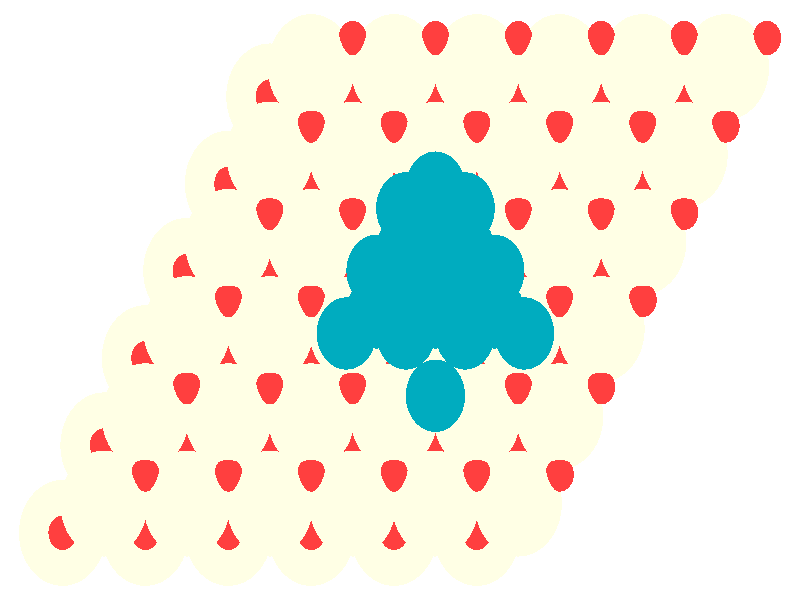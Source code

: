 #include "colors.inc"
#include "finish.inc"

global_settings {assumed_gamma 1 max_trace_level 6}
background {color White}
camera {orthographic
  right -37.48*x up 23.11*y
  direction 1.00*z
  location <0,0,50.00> look_at <0,0,0>}
light_source {<  2.00,   3.00,  40.00> color White
  area_light <0.70, 0, 0>, <0, 0.70, 0>, 3, 3
  adaptive 1 jitter}

#declare simple = finish {phong 0.7}
#declare pale = finish {ambient .5 diffuse .85 roughness .001 specular 0.200 }
#declare intermediate = finish {ambient 0.3 diffuse 0.6 specular 0.10 roughness 0.04 }
#declare vmd = finish {ambient .0 diffuse .65 phong 0.1 phong_size 40. specular 0.500 }
#declare jmol = finish {ambient .2 diffuse .6 specular 1 roughness .001 metallic}
#declare ase2 = finish {ambient 0.05 brilliance 3 diffuse 0.6 metallic specular 0.70 roughness 0.04 reflection 0.15}
#declare ase3 = finish {ambient .15 brilliance 2 diffuse .6 metallic specular 1. roughness .001 reflection .0}
#declare glass = finish {ambient .05 diffuse .3 specular 1. roughness .001}
#declare glass2 = finish {ambient .0 diffuse .3 specular 1. reflection .25 roughness .001}
#declare Rcell = 0.020;
#declare Rbond = 0.100;

#macro atom(LOC, R, COL, TRANS, FIN)
  sphere{LOC, R texture{pigment{color COL transmit TRANS} finish{FIN}}}
#end
#macro constrain(LOC, R, COL, TRANS FIN)
union{torus{R, Rcell rotate 45*z texture{pigment{color COL transmit TRANS} finish{FIN}}}
      torus{R, Rcell rotate -45*z texture{pigment{color COL transmit TRANS} finish{FIN}}}
      translate LOC}
#end

atom(<-15.81,  -8.97, -13.51>, 2.04, rgb <1.00, 1.00, 0.78>, 0.0, ase3) // #0 
atom(<-13.87,  -5.60, -13.51>, 2.04, rgb <1.00, 1.00, 0.78>, 0.0, ase3) // #1 
atom(<-11.93,  -8.97, -13.51>, 2.04, rgb <1.00, 1.00, 0.78>, 0.0, ase3) // #2 
atom(< -9.99,  -5.60, -13.51>, 2.04, rgb <1.00, 1.00, 0.78>, 0.0, ase3) // #3 
atom(< -9.99,  -7.84, -12.71>, 0.66, rgb <1.00, 0.05, 0.05>, 0.0, ase3) // #4 
atom(<-13.87,  -5.60, -11.13>, 0.66, rgb <1.00, 0.05, 0.05>, 0.0, ase3) // #5 
atom(< -8.04,  -4.48, -12.71>, 0.66, rgb <1.00, 0.05, 0.05>, 0.0, ase3) // #6 
atom(<-15.81,  -8.97, -11.13>, 0.66, rgb <1.00, 0.05, 0.05>, 0.0, ase3) // #7 
atom(<-13.87,  -7.84, -12.71>, 0.66, rgb <1.00, 0.05, 0.05>, 0.0, ase3) // #8 
atom(< -9.99,  -5.60, -11.13>, 0.66, rgb <1.00, 0.05, 0.05>, 0.0, ase3) // #9 
atom(<-11.93,  -4.48, -12.71>, 0.66, rgb <1.00, 0.05, 0.05>, 0.0, ase3) // #10 
atom(<-11.93,  -8.97, -11.13>, 0.66, rgb <1.00, 0.05, 0.05>, 0.0, ase3) // #11 
atom(< -8.04,  -4.48, -10.34>, 2.04, rgb <1.00, 1.00, 0.78>, 0.0, ase3) // #12 
atom(< -9.99,  -7.84, -10.34>, 2.04, rgb <1.00, 1.00, 0.78>, 0.0, ase3) // #13 
atom(<-11.93,  -4.48, -10.34>, 2.04, rgb <1.00, 1.00, 0.78>, 0.0, ase3) // #14 
atom(<-13.87,  -7.84, -10.34>, 2.04, rgb <1.00, 1.00, 0.78>, 0.0, ase3) // #15 
atom(< -9.99,  -3.36,  -9.54>, 0.66, rgb <1.00, 0.05, 0.05>, 0.0, ase3) // #16 
atom(<-11.93,  -6.72,  -9.54>, 0.66, rgb <1.00, 0.05, 0.05>, 0.0, ase3) // #17 
atom(< -6.10,  -3.36,  -9.54>, 0.66, rgb <1.00, 0.05, 0.05>, 0.0, ase3) // #18 
atom(< -8.04,  -6.72,  -9.54>, 0.66, rgb <1.00, 0.05, 0.05>, 0.0, ase3) // #19 
atom(<-11.93,  -2.24, -13.51>, 2.04, rgb <1.00, 1.00, 0.78>, 0.0, ase3) // #20 
atom(< -9.99,   1.12, -13.51>, 2.04, rgb <1.00, 1.00, 0.78>, 0.0, ase3) // #21 
atom(< -8.04,  -2.24, -13.51>, 2.04, rgb <1.00, 1.00, 0.78>, 0.0, ase3) // #22 
atom(< -6.10,   1.12, -13.51>, 2.04, rgb <1.00, 1.00, 0.78>, 0.0, ase3) // #23 
atom(< -6.10,  -1.12, -12.71>, 0.66, rgb <1.00, 0.05, 0.05>, 0.0, ase3) // #24 
atom(< -9.99,   1.12, -11.13>, 0.66, rgb <1.00, 0.05, 0.05>, 0.0, ase3) // #25 
atom(< -4.16,   2.24, -12.71>, 0.66, rgb <1.00, 0.05, 0.05>, 0.0, ase3) // #26 
atom(<-11.93,  -2.24, -11.13>, 0.66, rgb <1.00, 0.05, 0.05>, 0.0, ase3) // #27 
atom(< -9.99,  -1.12, -12.71>, 0.66, rgb <1.00, 0.05, 0.05>, 0.0, ase3) // #28 
atom(< -6.10,   1.12, -11.13>, 0.66, rgb <1.00, 0.05, 0.05>, 0.0, ase3) // #29 
atom(< -8.04,   2.24, -12.71>, 0.66, rgb <1.00, 0.05, 0.05>, 0.0, ase3) // #30 
atom(< -8.04,  -2.24, -11.13>, 0.66, rgb <1.00, 0.05, 0.05>, 0.0, ase3) // #31 
atom(< -4.16,   2.24, -10.34>, 2.04, rgb <1.00, 1.00, 0.78>, 0.0, ase3) // #32 
atom(< -6.10,  -1.12, -10.34>, 2.04, rgb <1.00, 1.00, 0.78>, 0.0, ase3) // #33 
atom(< -8.04,   2.24, -10.34>, 2.04, rgb <1.00, 1.00, 0.78>, 0.0, ase3) // #34 
atom(< -9.99,  -1.12, -10.34>, 2.04, rgb <1.00, 1.00, 0.78>, 0.0, ase3) // #35 
atom(< -6.10,   3.36,  -9.54>, 0.66, rgb <1.00, 0.05, 0.05>, 0.0, ase3) // #36 
atom(< -8.04,   0.00,  -9.54>, 0.66, rgb <1.00, 0.05, 0.05>, 0.0, ase3) // #37 
atom(< -2.22,   3.36,  -9.54>, 0.66, rgb <1.00, 0.05, 0.05>, 0.0, ase3) // #38 
atom(< -4.16,   0.00,  -9.54>, 0.66, rgb <1.00, 0.05, 0.05>, 0.0, ase3) // #39 
atom(< -8.04,   4.48, -13.51>, 2.04, rgb <1.00, 1.00, 0.78>, 0.0, ase3) // #40 
atom(< -6.10,   7.84, -13.51>, 2.04, rgb <1.00, 1.00, 0.78>, 0.0, ase3) // #41 
atom(< -4.16,   4.48, -13.51>, 2.04, rgb <1.00, 1.00, 0.78>, 0.0, ase3) // #42 
atom(< -2.22,   7.84, -13.51>, 2.04, rgb <1.00, 1.00, 0.78>, 0.0, ase3) // #43 
atom(< -2.22,   5.60, -12.71>, 0.66, rgb <1.00, 0.05, 0.05>, 0.0, ase3) // #44 
atom(< -6.10,   7.84, -11.13>, 0.66, rgb <1.00, 0.05, 0.05>, 0.0, ase3) // #45 
atom(< -0.28,   8.97, -12.71>, 0.66, rgb <1.00, 0.05, 0.05>, 0.0, ase3) // #46 
atom(< -8.04,   4.48, -11.13>, 0.66, rgb <1.00, 0.05, 0.05>, 0.0, ase3) // #47 
atom(< -6.10,   5.60, -12.71>, 0.66, rgb <1.00, 0.05, 0.05>, 0.0, ase3) // #48 
atom(< -2.22,   7.84, -11.13>, 0.66, rgb <1.00, 0.05, 0.05>, 0.0, ase3) // #49 
atom(< -4.16,   8.97, -12.71>, 0.66, rgb <1.00, 0.05, 0.05>, 0.0, ase3) // #50 
atom(< -4.16,   4.48, -11.13>, 0.66, rgb <1.00, 0.05, 0.05>, 0.0, ase3) // #51 
atom(< -0.28,   8.97, -10.34>, 2.04, rgb <1.00, 1.00, 0.78>, 0.0, ase3) // #52 
atom(< -2.22,   5.60, -10.34>, 2.04, rgb <1.00, 1.00, 0.78>, 0.0, ase3) // #53 
atom(< -4.16,   8.97, -10.34>, 2.04, rgb <1.00, 1.00, 0.78>, 0.0, ase3) // #54 
atom(< -6.10,   5.60, -10.34>, 2.04, rgb <1.00, 1.00, 0.78>, 0.0, ase3) // #55 
atom(< -2.22,  10.09,  -9.54>, 0.66, rgb <1.00, 0.05, 0.05>, 0.0, ase3) // #56 
atom(< -4.16,   6.72,  -9.54>, 0.66, rgb <1.00, 0.05, 0.05>, 0.0, ase3) // #57 
atom(<  1.66,  10.09,  -9.54>, 0.66, rgb <1.00, 0.05, 0.05>, 0.0, ase3) // #58 
atom(< -0.28,   6.72,  -9.54>, 0.66, rgb <1.00, 0.05, 0.05>, 0.0, ase3) // #59 
atom(< -8.04,  -8.97, -13.51>, 2.04, rgb <1.00, 1.00, 0.78>, 0.0, ase3) // #60 
atom(< -6.10,  -5.60, -13.51>, 2.04, rgb <1.00, 1.00, 0.78>, 0.0, ase3) // #61 
atom(< -4.16,  -8.97, -13.51>, 2.04, rgb <1.00, 1.00, 0.78>, 0.0, ase3) // #62 
atom(< -2.22,  -5.60, -13.51>, 2.04, rgb <1.00, 1.00, 0.78>, 0.0, ase3) // #63 
atom(< -2.22,  -7.84, -12.71>, 0.66, rgb <1.00, 0.05, 0.05>, 0.0, ase3) // #64 
atom(< -6.10,  -5.60, -11.13>, 0.66, rgb <1.00, 0.05, 0.05>, 0.0, ase3) // #65 
atom(< -0.28,  -4.48, -12.71>, 0.66, rgb <1.00, 0.05, 0.05>, 0.0, ase3) // #66 
atom(< -8.04,  -8.97, -11.13>, 0.66, rgb <1.00, 0.05, 0.05>, 0.0, ase3) // #67 
atom(< -6.10,  -7.84, -12.71>, 0.66, rgb <1.00, 0.05, 0.05>, 0.0, ase3) // #68 
atom(< -2.22,  -5.60, -11.13>, 0.66, rgb <1.00, 0.05, 0.05>, 0.0, ase3) // #69 
atom(< -4.16,  -4.48, -12.71>, 0.66, rgb <1.00, 0.05, 0.05>, 0.0, ase3) // #70 
atom(< -4.16,  -8.97, -11.13>, 0.66, rgb <1.00, 0.05, 0.05>, 0.0, ase3) // #71 
atom(< -0.28,  -4.48, -10.34>, 2.04, rgb <1.00, 1.00, 0.78>, 0.0, ase3) // #72 
atom(< -2.22,  -7.84, -10.34>, 2.04, rgb <1.00, 1.00, 0.78>, 0.0, ase3) // #73 
atom(< -4.16,  -4.48, -10.34>, 2.04, rgb <1.00, 1.00, 0.78>, 0.0, ase3) // #74 
atom(< -6.10,  -7.84, -10.34>, 2.04, rgb <1.00, 1.00, 0.78>, 0.0, ase3) // #75 
atom(< -2.22,  -3.36,  -9.54>, 0.66, rgb <1.00, 0.05, 0.05>, 0.0, ase3) // #76 
atom(< -4.16,  -6.72,  -9.54>, 0.66, rgb <1.00, 0.05, 0.05>, 0.0, ase3) // #77 
atom(<  1.66,  -3.36,  -9.54>, 0.66, rgb <1.00, 0.05, 0.05>, 0.0, ase3) // #78 
atom(< -0.28,  -6.72,  -9.54>, 0.66, rgb <1.00, 0.05, 0.05>, 0.0, ase3) // #79 
atom(< -4.16,  -2.24, -13.51>, 2.04, rgb <1.00, 1.00, 0.78>, 0.0, ase3) // #80 
atom(< -2.22,   1.12, -13.51>, 2.04, rgb <1.00, 1.00, 0.78>, 0.0, ase3) // #81 
atom(< -0.28,  -2.24, -13.51>, 2.04, rgb <1.00, 1.00, 0.78>, 0.0, ase3) // #82 
atom(<  1.66,   1.12, -13.51>, 2.04, rgb <1.00, 1.00, 0.78>, 0.0, ase3) // #83 
atom(<  1.66,  -1.12, -12.71>, 0.66, rgb <1.00, 0.05, 0.05>, 0.0, ase3) // #84 
atom(< -2.22,   1.12, -11.13>, 0.66, rgb <1.00, 0.05, 0.05>, 0.0, ase3) // #85 
atom(<  3.60,   2.24, -12.71>, 0.66, rgb <1.00, 0.05, 0.05>, 0.0, ase3) // #86 
atom(< -4.16,  -2.24, -11.13>, 0.66, rgb <1.00, 0.05, 0.05>, 0.0, ase3) // #87 
atom(< -2.22,  -1.12, -12.71>, 0.66, rgb <1.00, 0.05, 0.05>, 0.0, ase3) // #88 
atom(<  1.66,   1.12,  -9.08>, 0.66, rgb <1.00, 0.05, 0.05>, 0.0, ase3) // #89 
atom(< -0.28,   2.24, -12.71>, 0.66, rgb <1.00, 0.05, 0.05>, 0.0, ase3) // #90 
atom(< -0.28,  -2.24, -11.13>, 0.66, rgb <1.00, 0.05, 0.05>, 0.0, ase3) // #91 
atom(<  3.60,   2.24, -10.34>, 2.04, rgb <1.00, 1.00, 0.78>, 0.0, ase3) // #92 
atom(<  1.66,  -1.12, -10.34>, 2.04, rgb <1.00, 1.00, 0.78>, 0.0, ase3) // #93 
atom(< -0.28,   2.24, -10.34>, 2.04, rgb <1.00, 1.00, 0.78>, 0.0, ase3) // #94 
atom(< -2.22,  -1.12, -10.34>, 2.04, rgb <1.00, 1.00, 0.78>, 0.0, ase3) // #95 
atom(<  1.66,   3.36,  -9.54>, 0.66, rgb <1.00, 0.05, 0.05>, 0.0, ase3) // #96 
atom(< -0.28,   0.00,  -9.54>, 0.66, rgb <1.00, 0.05, 0.05>, 0.0, ase3) // #97 
atom(<  5.54,   3.36,  -9.54>, 0.66, rgb <1.00, 0.05, 0.05>, 0.0, ase3) // #98 
atom(<  3.60,   0.00,  -9.54>, 0.66, rgb <1.00, 0.05, 0.05>, 0.0, ase3) // #99 
atom(< -0.28,   4.48, -13.51>, 2.04, rgb <1.00, 1.00, 0.78>, 0.0, ase3) // #100 
atom(<  1.66,   7.84, -13.51>, 2.04, rgb <1.00, 1.00, 0.78>, 0.0, ase3) // #101 
atom(<  3.60,   4.48, -13.51>, 2.04, rgb <1.00, 1.00, 0.78>, 0.0, ase3) // #102 
atom(<  5.54,   7.84, -13.51>, 2.04, rgb <1.00, 1.00, 0.78>, 0.0, ase3) // #103 
atom(<  5.54,   5.60, -12.71>, 0.66, rgb <1.00, 0.05, 0.05>, 0.0, ase3) // #104 
atom(<  1.66,   7.84, -11.13>, 0.66, rgb <1.00, 0.05, 0.05>, 0.0, ase3) // #105 
atom(<  7.48,   8.97, -12.71>, 0.66, rgb <1.00, 0.05, 0.05>, 0.0, ase3) // #106 
atom(< -0.28,   4.48, -11.13>, 0.66, rgb <1.00, 0.05, 0.05>, 0.0, ase3) // #107 
atom(<  1.66,   5.60, -12.71>, 0.66, rgb <1.00, 0.05, 0.05>, 0.0, ase3) // #108 
atom(<  5.54,   7.84, -11.13>, 0.66, rgb <1.00, 0.05, 0.05>, 0.0, ase3) // #109 
atom(<  3.60,   8.97, -12.71>, 0.66, rgb <1.00, 0.05, 0.05>, 0.0, ase3) // #110 
atom(<  3.60,   4.48, -11.13>, 0.66, rgb <1.00, 0.05, 0.05>, 0.0, ase3) // #111 
atom(<  7.48,   8.97, -10.34>, 2.04, rgb <1.00, 1.00, 0.78>, 0.0, ase3) // #112 
atom(<  5.54,   5.60, -10.34>, 2.04, rgb <1.00, 1.00, 0.78>, 0.0, ase3) // #113 
atom(<  3.60,   8.97, -10.34>, 2.04, rgb <1.00, 1.00, 0.78>, 0.0, ase3) // #114 
atom(<  1.66,   5.60, -10.34>, 2.04, rgb <1.00, 1.00, 0.78>, 0.0, ase3) // #115 
atom(<  5.54,  10.09,  -9.54>, 0.66, rgb <1.00, 0.05, 0.05>, 0.0, ase3) // #116 
atom(<  3.60,   6.72,  -9.54>, 0.66, rgb <1.00, 0.05, 0.05>, 0.0, ase3) // #117 
atom(<  9.42,  10.09,  -9.54>, 0.66, rgb <1.00, 0.05, 0.05>, 0.0, ase3) // #118 
atom(<  7.48,   6.72,  -9.54>, 0.66, rgb <1.00, 0.05, 0.05>, 0.0, ase3) // #119 
atom(< -0.28,  -8.97, -13.51>, 2.04, rgb <1.00, 1.00, 0.78>, 0.0, ase3) // #120 
atom(<  1.66,  -5.60, -13.51>, 2.04, rgb <1.00, 1.00, 0.78>, 0.0, ase3) // #121 
atom(<  3.60,  -8.97, -13.51>, 2.04, rgb <1.00, 1.00, 0.78>, 0.0, ase3) // #122 
atom(<  5.54,  -5.60, -13.51>, 2.04, rgb <1.00, 1.00, 0.78>, 0.0, ase3) // #123 
atom(<  5.54,  -7.84, -12.71>, 0.66, rgb <1.00, 0.05, 0.05>, 0.0, ase3) // #124 
atom(<  1.66,  -5.60, -11.13>, 0.66, rgb <1.00, 0.05, 0.05>, 0.0, ase3) // #125 
atom(<  7.48,  -4.48, -12.71>, 0.66, rgb <1.00, 0.05, 0.05>, 0.0, ase3) // #126 
atom(< -0.28,  -8.97, -11.13>, 0.66, rgb <1.00, 0.05, 0.05>, 0.0, ase3) // #127 
atom(<  1.66,  -7.84, -12.71>, 0.66, rgb <1.00, 0.05, 0.05>, 0.0, ase3) // #128 
atom(<  5.54,  -5.60, -11.13>, 0.66, rgb <1.00, 0.05, 0.05>, 0.0, ase3) // #129 
atom(<  3.60,  -4.48, -12.71>, 0.66, rgb <1.00, 0.05, 0.05>, 0.0, ase3) // #130 
atom(<  3.60,  -8.97, -11.13>, 0.66, rgb <1.00, 0.05, 0.05>, 0.0, ase3) // #131 
atom(<  7.48,  -4.48, -10.34>, 2.04, rgb <1.00, 1.00, 0.78>, 0.0, ase3) // #132 
atom(<  5.54,  -7.84, -10.34>, 2.04, rgb <1.00, 1.00, 0.78>, 0.0, ase3) // #133 
atom(<  3.60,  -4.48, -10.34>, 2.04, rgb <1.00, 1.00, 0.78>, 0.0, ase3) // #134 
atom(<  1.66,  -7.84, -10.34>, 2.04, rgb <1.00, 1.00, 0.78>, 0.0, ase3) // #135 
atom(<  5.54,  -3.36,  -9.54>, 0.66, rgb <1.00, 0.05, 0.05>, 0.0, ase3) // #136 
atom(<  3.60,  -6.72,  -9.54>, 0.66, rgb <1.00, 0.05, 0.05>, 0.0, ase3) // #137 
atom(<  9.42,  -3.36,  -9.54>, 0.66, rgb <1.00, 0.05, 0.05>, 0.0, ase3) // #138 
atom(<  7.48,  -6.72,  -9.54>, 0.66, rgb <1.00, 0.05, 0.05>, 0.0, ase3) // #139 
atom(<  3.60,  -2.24, -13.51>, 2.04, rgb <1.00, 1.00, 0.78>, 0.0, ase3) // #140 
atom(<  5.54,   1.12, -13.51>, 2.04, rgb <1.00, 1.00, 0.78>, 0.0, ase3) // #141 
atom(<  7.48,  -2.24, -13.51>, 2.04, rgb <1.00, 1.00, 0.78>, 0.0, ase3) // #142 
atom(<  9.42,   1.12, -13.51>, 2.04, rgb <1.00, 1.00, 0.78>, 0.0, ase3) // #143 
atom(<  9.42,  -1.12, -12.71>, 0.66, rgb <1.00, 0.05, 0.05>, 0.0, ase3) // #144 
atom(<  5.54,   1.12, -11.13>, 0.66, rgb <1.00, 0.05, 0.05>, 0.0, ase3) // #145 
atom(< 11.37,   2.24, -12.71>, 0.66, rgb <1.00, 0.05, 0.05>, 0.0, ase3) // #146 
atom(<  3.60,  -2.24, -11.13>, 0.66, rgb <1.00, 0.05, 0.05>, 0.0, ase3) // #147 
atom(<  5.54,  -1.12, -12.71>, 0.66, rgb <1.00, 0.05, 0.05>, 0.0, ase3) // #148 
atom(<  9.42,   1.12, -11.13>, 0.66, rgb <1.00, 0.05, 0.05>, 0.0, ase3) // #149 
atom(<  7.48,   2.24, -12.71>, 0.66, rgb <1.00, 0.05, 0.05>, 0.0, ase3) // #150 
atom(<  7.48,  -2.24, -11.13>, 0.66, rgb <1.00, 0.05, 0.05>, 0.0, ase3) // #151 
atom(< 11.37,   2.24, -10.34>, 2.04, rgb <1.00, 1.00, 0.78>, 0.0, ase3) // #152 
atom(<  9.42,  -1.12, -10.34>, 2.04, rgb <1.00, 1.00, 0.78>, 0.0, ase3) // #153 
atom(<  7.48,   2.24, -10.34>, 2.04, rgb <1.00, 1.00, 0.78>, 0.0, ase3) // #154 
atom(<  5.54,  -1.12, -10.34>, 2.04, rgb <1.00, 1.00, 0.78>, 0.0, ase3) // #155 
atom(<  9.42,   3.36,  -9.54>, 0.66, rgb <1.00, 0.05, 0.05>, 0.0, ase3) // #156 
atom(<  7.48,   0.00,  -9.54>, 0.66, rgb <1.00, 0.05, 0.05>, 0.0, ase3) // #157 
atom(< 13.31,   3.36,  -9.54>, 0.66, rgb <1.00, 0.05, 0.05>, 0.0, ase3) // #158 
atom(< 11.37,   0.00,  -9.54>, 0.66, rgb <1.00, 0.05, 0.05>, 0.0, ase3) // #159 
atom(<  7.48,   4.48, -13.51>, 2.04, rgb <1.00, 1.00, 0.78>, 0.0, ase3) // #160 
atom(<  9.42,   7.84, -13.51>, 2.04, rgb <1.00, 1.00, 0.78>, 0.0, ase3) // #161 
atom(< 11.37,   4.48, -13.51>, 2.04, rgb <1.00, 1.00, 0.78>, 0.0, ase3) // #162 
atom(< 13.31,   7.84, -13.51>, 2.04, rgb <1.00, 1.00, 0.78>, 0.0, ase3) // #163 
atom(< 13.31,   5.60, -12.71>, 0.66, rgb <1.00, 0.05, 0.05>, 0.0, ase3) // #164 
atom(<  9.42,   7.84, -11.13>, 0.66, rgb <1.00, 0.05, 0.05>, 0.0, ase3) // #165 
atom(< 15.25,   8.97, -12.71>, 0.66, rgb <1.00, 0.05, 0.05>, 0.0, ase3) // #166 
atom(<  7.48,   4.48, -11.13>, 0.66, rgb <1.00, 0.05, 0.05>, 0.0, ase3) // #167 
atom(<  9.42,   5.60, -12.71>, 0.66, rgb <1.00, 0.05, 0.05>, 0.0, ase3) // #168 
atom(< 13.31,   7.84, -11.13>, 0.66, rgb <1.00, 0.05, 0.05>, 0.0, ase3) // #169 
atom(< 11.37,   8.97, -12.71>, 0.66, rgb <1.00, 0.05, 0.05>, 0.0, ase3) // #170 
atom(< 11.37,   4.48, -11.13>, 0.66, rgb <1.00, 0.05, 0.05>, 0.0, ase3) // #171 
atom(< 15.25,   8.97, -10.34>, 2.04, rgb <1.00, 1.00, 0.78>, 0.0, ase3) // #172 
atom(< 13.31,   5.60, -10.34>, 2.04, rgb <1.00, 1.00, 0.78>, 0.0, ase3) // #173 
atom(< 11.37,   8.97, -10.34>, 2.04, rgb <1.00, 1.00, 0.78>, 0.0, ase3) // #174 
atom(<  9.42,   5.60, -10.34>, 2.04, rgb <1.00, 1.00, 0.78>, 0.0, ase3) // #175 
atom(< 13.31,  10.09,  -9.54>, 0.66, rgb <1.00, 0.05, 0.05>, 0.0, ase3) // #176 
atom(< 11.37,   6.72,  -9.54>, 0.66, rgb <1.00, 0.05, 0.05>, 0.0, ase3) // #177 
atom(< 17.19,  10.09,  -9.54>, 0.66, rgb <1.00, 0.05, 0.05>, 0.0, ase3) // #178 
atom(< 15.25,   6.72,  -9.54>, 0.66, rgb <1.00, 0.05, 0.05>, 0.0, ase3) // #179 
atom(<  1.66,   1.12,  -6.81>, 1.39, rgb <0.00, 0.41, 0.52>, 0.0, ase3) // #180 
atom(<  4.44,   1.12,  -6.81>, 1.39, rgb <0.00, 0.41, 0.52>, 0.0, ase3) // #181 
atom(<  3.05,   3.53,  -6.81>, 1.39, rgb <0.00, 0.41, 0.52>, 0.0, ase3) // #182 
atom(<  3.05,  -1.29,  -6.81>, 1.39, rgb <0.00, 0.41, 0.52>, 0.0, ase3) // #183 
atom(<  5.83,  -1.29,  -6.81>, 1.39, rgb <0.00, 0.41, 0.52>, 0.0, ase3) // #184 
atom(<  1.66,  -3.69,  -6.81>, 1.39, rgb <0.00, 0.41, 0.52>, 0.0, ase3) // #185 
atom(< -1.12,   1.12,  -6.81>, 1.39, rgb <0.00, 0.41, 0.52>, 0.0, ase3) // #186 
atom(<  0.27,  -1.29,  -6.81>, 1.39, rgb <0.00, 0.41, 0.52>, 0.0, ase3) // #187 
atom(< -2.51,  -1.29,  -6.81>, 1.39, rgb <0.00, 0.41, 0.52>, 0.0, ase3) // #188 
atom(<  0.27,   3.53,  -6.81>, 1.39, rgb <0.00, 0.41, 0.52>, 0.0, ase3) // #189 
atom(<  1.66,   4.33,  -4.54>, 1.39, rgb <0.00, 0.41, 0.52>, 0.0, ase3) // #190 
atom(<  0.27,   1.92,  -4.54>, 1.39, rgb <0.00, 0.41, 0.52>, 0.0, ase3) // #191 
atom(<  3.05,   1.92,  -4.54>, 1.39, rgb <0.00, 0.41, 0.52>, 0.0, ase3) // #192 
atom(< -1.12,  -0.48,  -4.54>, 1.39, rgb <0.00, 0.41, 0.52>, 0.0, ase3) // #193 
atom(<  1.66,  -0.48,  -4.54>, 1.39, rgb <0.00, 0.41, 0.52>, 0.0, ase3) // #194 
atom(<  4.44,  -0.48,  -4.54>, 1.39, rgb <0.00, 0.41, 0.52>, 0.0, ase3) // #195 
atom(<  1.66,   2.73,  -2.27>, 1.39, rgb <0.00, 0.41, 0.52>, 0.0, ase3) // #196 
atom(<  0.27,   0.32,  -2.27>, 1.39, rgb <0.00, 0.41, 0.52>, 0.0, ase3) // #197 
atom(<  3.05,   0.32,  -2.27>, 1.39, rgb <0.00, 0.41, 0.52>, 0.0, ase3) // #198 
atom(<  1.66,   1.12,   0.00>, 1.39, rgb <0.00, 0.41, 0.52>, 0.0, ase3) // #199 
